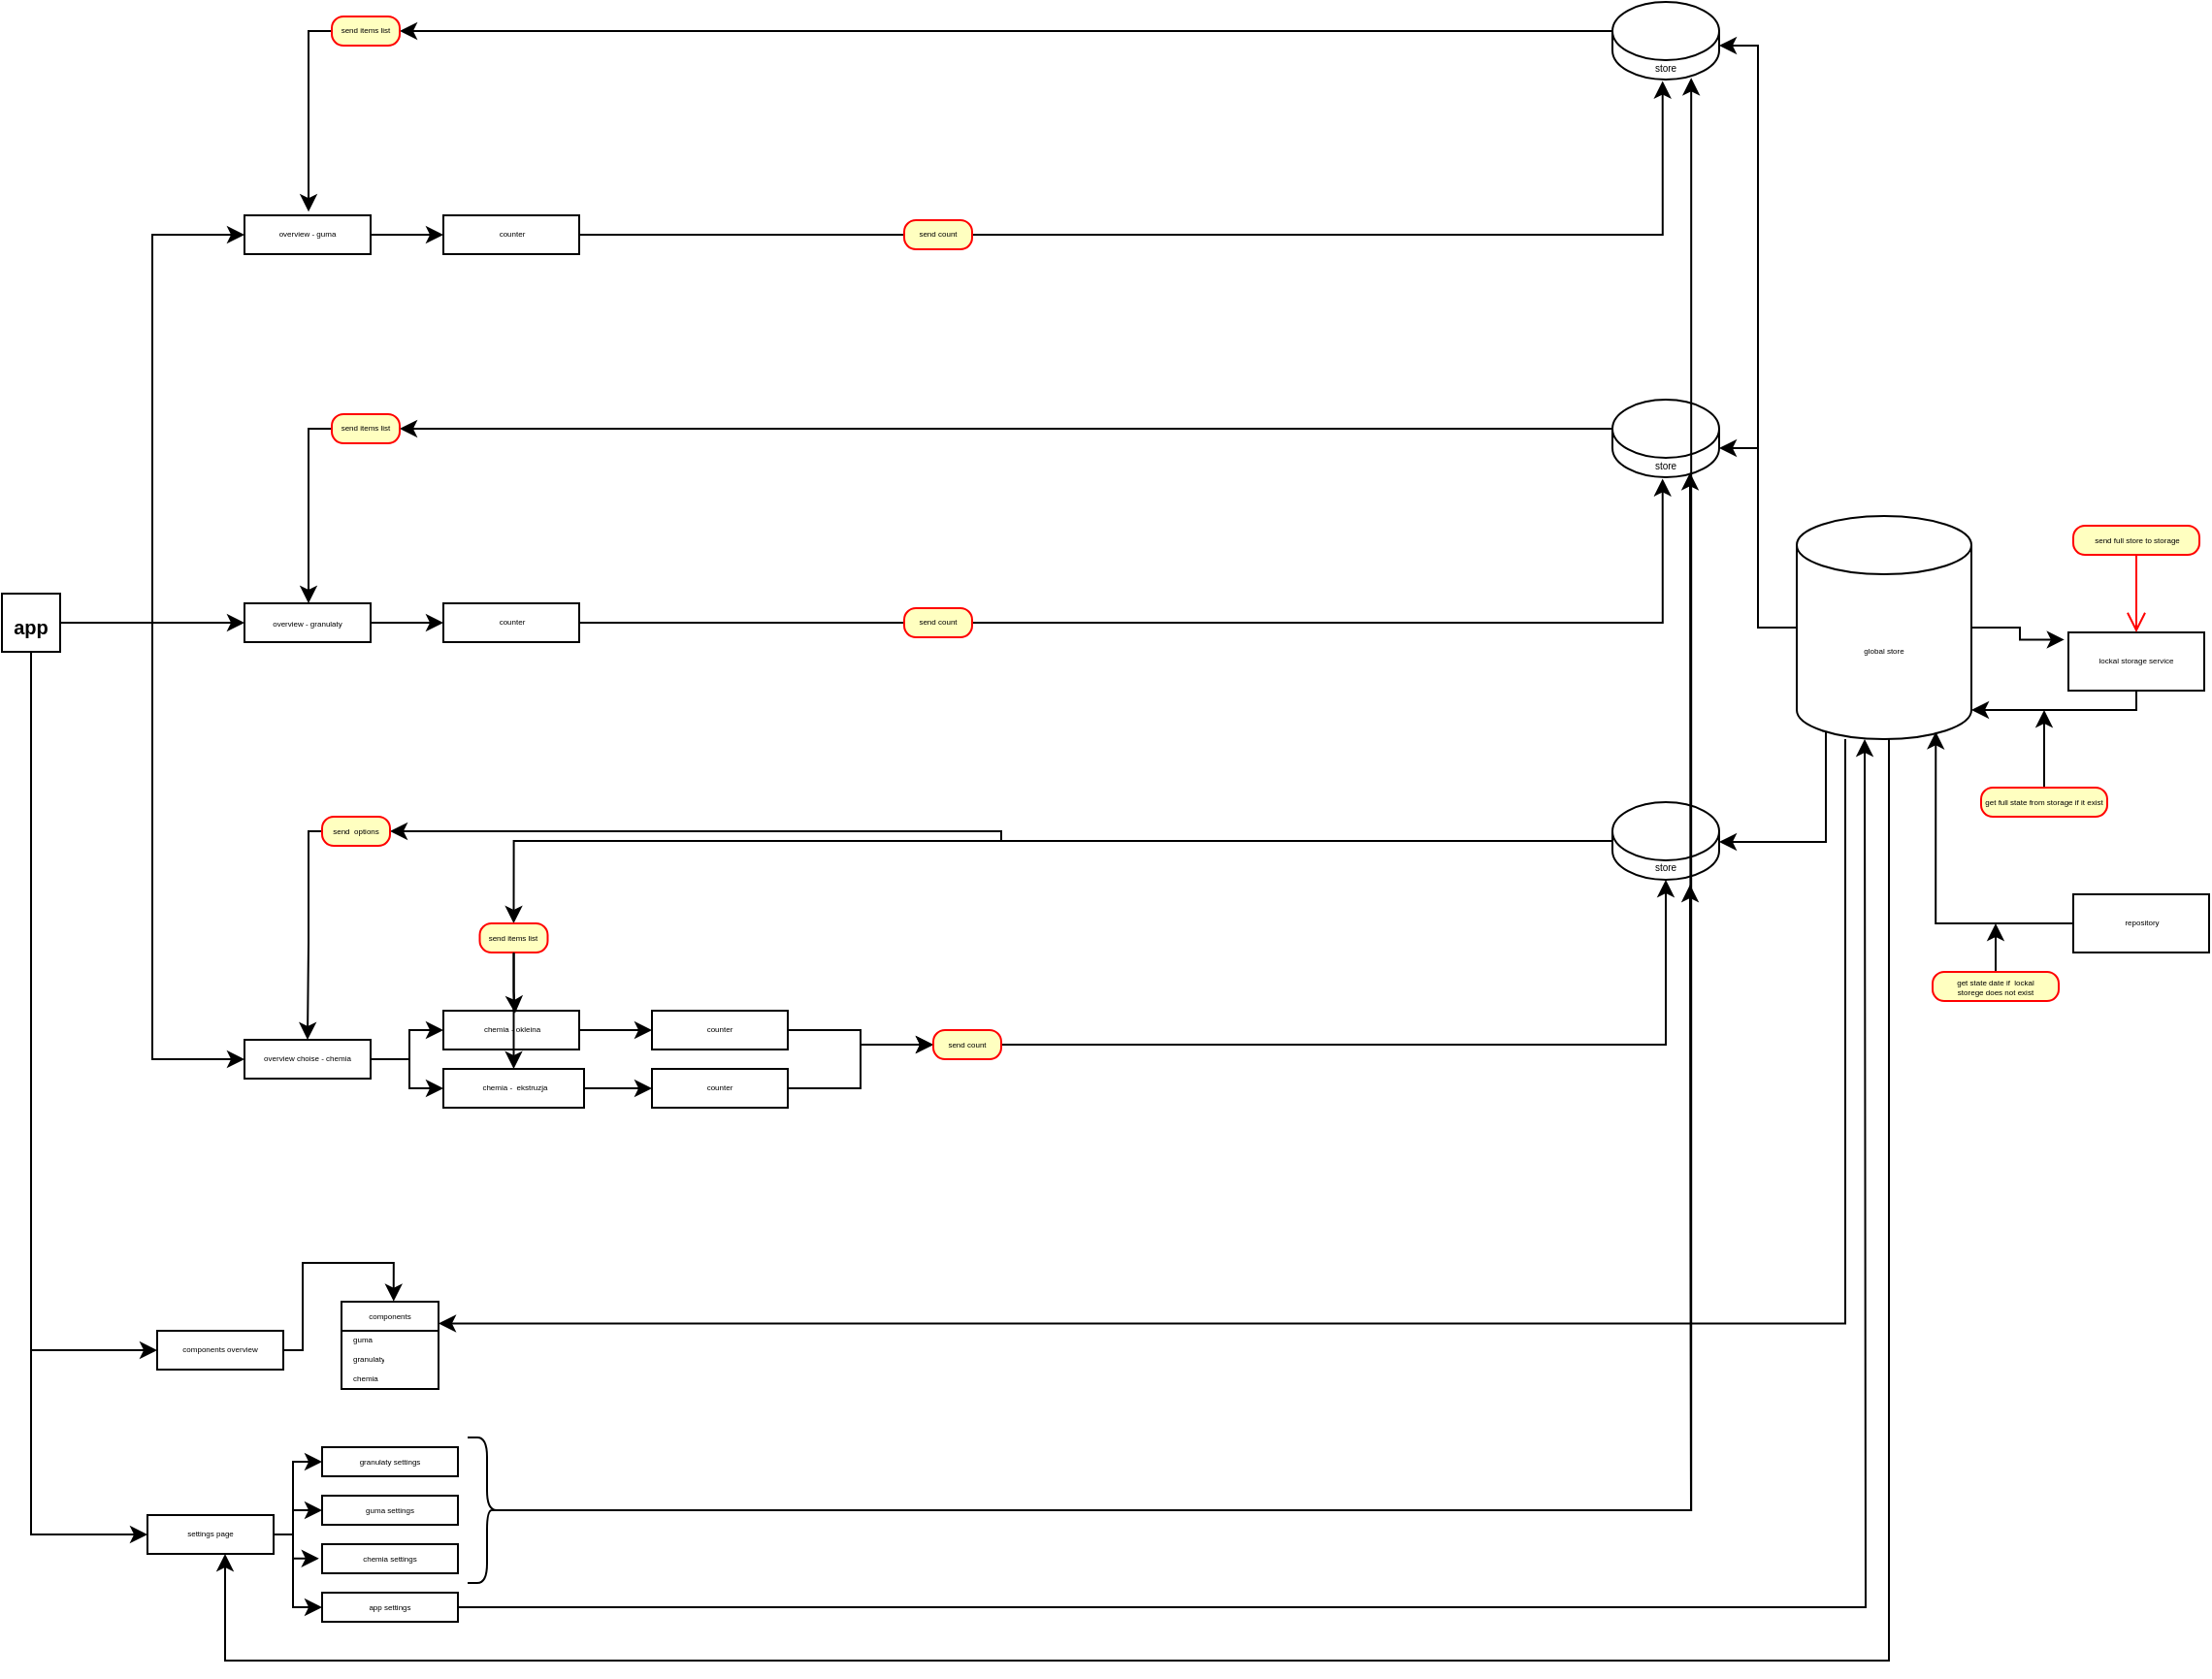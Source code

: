 <mxfile version="22.1.2" type="github">
  <diagram name="Strona-1" id="vJo_PlwXwJMytueYmFME">
    <mxGraphModel dx="1705" dy="662" grid="1" gridSize="5" guides="1" tooltips="1" connect="1" arrows="1" fold="1" page="1" pageScale="1" pageWidth="827" pageHeight="1169" math="0" shadow="0">
      <root>
        <mxCell id="0" />
        <mxCell id="1" parent="0" />
        <mxCell id="5t5Oaj507h6tdn1SH8KS-3" style="edgeStyle=orthogonalEdgeStyle;rounded=0;orthogonalLoop=1;jettySize=auto;html=1;entryX=0;entryY=0.5;entryDx=0;entryDy=0;" parent="1" source="ZPlOU_6iHk0x4p4LW6sb-2" target="ZPlOU_6iHk0x4p4LW6sb-3" edge="1">
          <mxGeometry relative="1" as="geometry" />
        </mxCell>
        <mxCell id="5t5Oaj507h6tdn1SH8KS-4" style="edgeStyle=orthogonalEdgeStyle;rounded=0;orthogonalLoop=1;jettySize=auto;html=1;" parent="1" source="ZPlOU_6iHk0x4p4LW6sb-2" target="ZPlOU_6iHk0x4p4LW6sb-4" edge="1">
          <mxGeometry relative="1" as="geometry">
            <Array as="points">
              <mxPoint x="65" y="560" />
              <mxPoint x="65" y="560" />
            </Array>
          </mxGeometry>
        </mxCell>
        <mxCell id="5t5Oaj507h6tdn1SH8KS-5" style="edgeStyle=orthogonalEdgeStyle;rounded=0;orthogonalLoop=1;jettySize=auto;html=1;entryX=0;entryY=0.5;entryDx=0;entryDy=0;" parent="1" source="ZPlOU_6iHk0x4p4LW6sb-2" target="ZPlOU_6iHk0x4p4LW6sb-5" edge="1">
          <mxGeometry relative="1" as="geometry" />
        </mxCell>
        <mxCell id="Ds20pNaJ0cgTHtjapRfq-3" style="edgeStyle=orthogonalEdgeStyle;rounded=0;orthogonalLoop=1;jettySize=auto;html=1;entryX=0;entryY=0.5;entryDx=0;entryDy=0;" edge="1" parent="1" source="ZPlOU_6iHk0x4p4LW6sb-2" target="Ds20pNaJ0cgTHtjapRfq-2">
          <mxGeometry relative="1" as="geometry">
            <Array as="points">
              <mxPoint x="30" y="935" />
            </Array>
          </mxGeometry>
        </mxCell>
        <mxCell id="Ds20pNaJ0cgTHtjapRfq-36" style="edgeStyle=orthogonalEdgeStyle;rounded=0;orthogonalLoop=1;jettySize=auto;html=1;entryX=0;entryY=0.5;entryDx=0;entryDy=0;" edge="1" parent="1" source="ZPlOU_6iHk0x4p4LW6sb-2" target="Ds20pNaJ0cgTHtjapRfq-35">
          <mxGeometry relative="1" as="geometry">
            <Array as="points">
              <mxPoint x="30" y="1030" />
            </Array>
          </mxGeometry>
        </mxCell>
        <mxCell id="ZPlOU_6iHk0x4p4LW6sb-2" value="&lt;h1 style=&quot;line-height: 0%;&quot;&gt;&lt;font style=&quot;font-size: 10px;&quot;&gt;app&lt;/font&gt;&lt;/h1&gt;" style="whiteSpace=wrap;html=1;aspect=fixed;strokeWidth=1;" parent="1" vertex="1">
          <mxGeometry x="15" y="545" width="30" height="30" as="geometry" />
        </mxCell>
        <mxCell id="5t5Oaj507h6tdn1SH8KS-15" style="edgeStyle=orthogonalEdgeStyle;rounded=0;orthogonalLoop=1;jettySize=auto;html=1;entryX=0;entryY=0.5;entryDx=0;entryDy=0;" parent="1" source="ZPlOU_6iHk0x4p4LW6sb-3" target="5t5Oaj507h6tdn1SH8KS-9" edge="1">
          <mxGeometry relative="1" as="geometry" />
        </mxCell>
        <mxCell id="ZPlOU_6iHk0x4p4LW6sb-3" value="overview - guma" style="rounded=0;whiteSpace=wrap;html=1;fontSize=4;" parent="1" vertex="1">
          <mxGeometry x="140" y="350" width="65" height="20" as="geometry" />
        </mxCell>
        <mxCell id="5t5Oaj507h6tdn1SH8KS-16" style="edgeStyle=orthogonalEdgeStyle;rounded=0;orthogonalLoop=1;jettySize=auto;html=1;entryX=0;entryY=0.5;entryDx=0;entryDy=0;" parent="1" source="ZPlOU_6iHk0x4p4LW6sb-4" target="5t5Oaj507h6tdn1SH8KS-11" edge="1">
          <mxGeometry relative="1" as="geometry" />
        </mxCell>
        <mxCell id="ZPlOU_6iHk0x4p4LW6sb-4" value="&lt;span style=&quot;font-size: 4px;&quot;&gt;overview - granulaty&lt;/span&gt;" style="rounded=0;whiteSpace=wrap;html=1;fontSize=6;" parent="1" vertex="1">
          <mxGeometry x="140" y="550" width="65" height="20" as="geometry" />
        </mxCell>
        <mxCell id="5t5Oaj507h6tdn1SH8KS-17" style="edgeStyle=orthogonalEdgeStyle;rounded=0;orthogonalLoop=1;jettySize=auto;html=1;entryX=0;entryY=0.5;entryDx=0;entryDy=0;" parent="1" source="ZPlOU_6iHk0x4p4LW6sb-5" target="5t5Oaj507h6tdn1SH8KS-12" edge="1">
          <mxGeometry relative="1" as="geometry" />
        </mxCell>
        <mxCell id="5t5Oaj507h6tdn1SH8KS-18" style="edgeStyle=orthogonalEdgeStyle;rounded=0;orthogonalLoop=1;jettySize=auto;html=1;" parent="1" source="ZPlOU_6iHk0x4p4LW6sb-5" target="5t5Oaj507h6tdn1SH8KS-13" edge="1">
          <mxGeometry relative="1" as="geometry" />
        </mxCell>
        <mxCell id="ZPlOU_6iHk0x4p4LW6sb-5" value="overview choise - chemia" style="rounded=0;whiteSpace=wrap;html=1;fontSize=4;" parent="1" vertex="1">
          <mxGeometry x="140" y="775" width="65" height="20" as="geometry" />
        </mxCell>
        <mxCell id="5t5Oaj507h6tdn1SH8KS-40" style="edgeStyle=orthogonalEdgeStyle;rounded=0;orthogonalLoop=1;jettySize=auto;html=1;entryX=1;entryY=0.5;entryDx=0;entryDy=0;" parent="1" source="5t5Oaj507h6tdn1SH8KS-6" target="5t5Oaj507h6tdn1SH8KS-31" edge="1">
          <mxGeometry relative="1" as="geometry">
            <Array as="points">
              <mxPoint x="685" y="255" />
              <mxPoint x="685" y="255" />
            </Array>
          </mxGeometry>
        </mxCell>
        <mxCell id="5t5Oaj507h6tdn1SH8KS-6" value="store" style="shape=cylinder3;whiteSpace=wrap;html=1;boundedLbl=1;backgroundOutline=1;size=15;fontSize=5;" parent="1" vertex="1">
          <mxGeometry x="845" y="240" width="55" height="40" as="geometry" />
        </mxCell>
        <mxCell id="5t5Oaj507h6tdn1SH8KS-9" value="counter" style="rounded=0;whiteSpace=wrap;html=1;fontSize=4;" parent="1" vertex="1">
          <mxGeometry x="242.5" y="350" width="70" height="20" as="geometry" />
        </mxCell>
        <mxCell id="Ds20pNaJ0cgTHtjapRfq-18" style="edgeStyle=orthogonalEdgeStyle;rounded=0;orthogonalLoop=1;jettySize=auto;html=1;entryX=0;entryY=0.5;entryDx=0;entryDy=0;" edge="1" parent="1" source="5t5Oaj507h6tdn1SH8KS-10" target="5t5Oaj507h6tdn1SH8KS-58">
          <mxGeometry relative="1" as="geometry" />
        </mxCell>
        <mxCell id="5t5Oaj507h6tdn1SH8KS-10" value="counter" style="rounded=0;whiteSpace=wrap;html=1;fontSize=4;" parent="1" vertex="1">
          <mxGeometry x="350" y="760" width="70" height="20" as="geometry" />
        </mxCell>
        <mxCell id="5t5Oaj507h6tdn1SH8KS-11" value="counter" style="rounded=0;whiteSpace=wrap;html=1;fontSize=4;" parent="1" vertex="1">
          <mxGeometry x="242.5" y="550" width="70" height="20" as="geometry" />
        </mxCell>
        <mxCell id="5t5Oaj507h6tdn1SH8KS-19" style="edgeStyle=orthogonalEdgeStyle;rounded=0;orthogonalLoop=1;jettySize=auto;html=1;exitX=1;exitY=0.5;exitDx=0;exitDy=0;" parent="1" source="5t5Oaj507h6tdn1SH8KS-12" target="5t5Oaj507h6tdn1SH8KS-10" edge="1">
          <mxGeometry relative="1" as="geometry" />
        </mxCell>
        <mxCell id="5t5Oaj507h6tdn1SH8KS-12" value="chemia - okleina" style="rounded=0;whiteSpace=wrap;html=1;fontSize=4;" parent="1" vertex="1">
          <mxGeometry x="242.5" y="760" width="70" height="20" as="geometry" />
        </mxCell>
        <mxCell id="5t5Oaj507h6tdn1SH8KS-22" style="edgeStyle=orthogonalEdgeStyle;rounded=0;orthogonalLoop=1;jettySize=auto;html=1;entryX=0;entryY=0.5;entryDx=0;entryDy=0;" parent="1" source="5t5Oaj507h6tdn1SH8KS-13" target="5t5Oaj507h6tdn1SH8KS-14" edge="1">
          <mxGeometry relative="1" as="geometry" />
        </mxCell>
        <mxCell id="5t5Oaj507h6tdn1SH8KS-13" value="chemia -&amp;nbsp; ekstruzja" style="rounded=0;whiteSpace=wrap;html=1;fontSize=4;" parent="1" vertex="1">
          <mxGeometry x="242.5" y="790" width="72.5" height="20" as="geometry" />
        </mxCell>
        <mxCell id="Ds20pNaJ0cgTHtjapRfq-19" style="edgeStyle=orthogonalEdgeStyle;rounded=0;orthogonalLoop=1;jettySize=auto;html=1;entryX=0;entryY=0.5;entryDx=0;entryDy=0;" edge="1" parent="1" source="5t5Oaj507h6tdn1SH8KS-14" target="5t5Oaj507h6tdn1SH8KS-58">
          <mxGeometry relative="1" as="geometry" />
        </mxCell>
        <mxCell id="5t5Oaj507h6tdn1SH8KS-14" value="counter" style="rounded=0;whiteSpace=wrap;html=1;fontSize=4;" parent="1" vertex="1">
          <mxGeometry x="350" y="790" width="70" height="20" as="geometry" />
        </mxCell>
        <mxCell id="5t5Oaj507h6tdn1SH8KS-42" style="edgeStyle=orthogonalEdgeStyle;rounded=0;orthogonalLoop=1;jettySize=auto;html=1;entryX=1;entryY=0.5;entryDx=0;entryDy=0;" parent="1" source="5t5Oaj507h6tdn1SH8KS-23" target="5t5Oaj507h6tdn1SH8KS-30" edge="1">
          <mxGeometry relative="1" as="geometry" />
        </mxCell>
        <mxCell id="5t5Oaj507h6tdn1SH8KS-45" style="edgeStyle=orthogonalEdgeStyle;rounded=0;orthogonalLoop=1;jettySize=auto;html=1;entryX=0.5;entryY=0;entryDx=0;entryDy=0;" parent="1" source="5t5Oaj507h6tdn1SH8KS-23" target="5t5Oaj507h6tdn1SH8KS-44" edge="1">
          <mxGeometry relative="1" as="geometry" />
        </mxCell>
        <mxCell id="5t5Oaj507h6tdn1SH8KS-23" value="store" style="shape=cylinder3;whiteSpace=wrap;html=1;boundedLbl=1;backgroundOutline=1;size=15;fontSize=5;" parent="1" vertex="1">
          <mxGeometry x="845" y="652.5" width="55" height="40" as="geometry" />
        </mxCell>
        <mxCell id="5t5Oaj507h6tdn1SH8KS-25" style="edgeStyle=orthogonalEdgeStyle;rounded=0;orthogonalLoop=1;jettySize=auto;html=1;" parent="1" source="5t5Oaj507h6tdn1SH8KS-28" target="ZPlOU_6iHk0x4p4LW6sb-4" edge="1">
          <mxGeometry relative="1" as="geometry">
            <Array as="points">
              <mxPoint x="173" y="460" />
            </Array>
          </mxGeometry>
        </mxCell>
        <mxCell id="5t5Oaj507h6tdn1SH8KS-24" value="store" style="shape=cylinder3;whiteSpace=wrap;html=1;boundedLbl=1;backgroundOutline=1;size=15;fontSize=5;" parent="1" vertex="1">
          <mxGeometry x="845" y="445" width="55" height="40" as="geometry" />
        </mxCell>
        <mxCell id="5t5Oaj507h6tdn1SH8KS-26" style="edgeStyle=orthogonalEdgeStyle;rounded=0;orthogonalLoop=1;jettySize=auto;html=1;entryX=0.508;entryY=-0.094;entryDx=0;entryDy=0;entryPerimeter=0;" parent="1" source="5t5Oaj507h6tdn1SH8KS-31" target="ZPlOU_6iHk0x4p4LW6sb-3" edge="1">
          <mxGeometry relative="1" as="geometry">
            <Array as="points">
              <mxPoint x="173" y="255" />
            </Array>
          </mxGeometry>
        </mxCell>
        <mxCell id="5t5Oaj507h6tdn1SH8KS-43" style="edgeStyle=orthogonalEdgeStyle;rounded=0;orthogonalLoop=1;jettySize=auto;html=1;entryX=0.5;entryY=0;entryDx=0;entryDy=0;" parent="1" source="5t5Oaj507h6tdn1SH8KS-30" target="ZPlOU_6iHk0x4p4LW6sb-5" edge="1">
          <mxGeometry relative="1" as="geometry">
            <Array as="points">
              <mxPoint x="173" y="668" />
              <mxPoint x="173" y="725" />
              <mxPoint x="173" y="725" />
            </Array>
          </mxGeometry>
        </mxCell>
        <mxCell id="5t5Oaj507h6tdn1SH8KS-30" value="send&amp;nbsp; options" style="rounded=1;whiteSpace=wrap;html=1;arcSize=40;fontColor=#000000;fillColor=#ffffc0;strokeColor=#ff0000;fontSize=4;" parent="1" vertex="1">
          <mxGeometry x="180" y="660" width="35" height="15" as="geometry" />
        </mxCell>
        <mxCell id="5t5Oaj507h6tdn1SH8KS-37" value="" style="edgeStyle=orthogonalEdgeStyle;rounded=0;orthogonalLoop=1;jettySize=auto;html=1;" parent="1" source="5t5Oaj507h6tdn1SH8KS-24" target="5t5Oaj507h6tdn1SH8KS-28" edge="1">
          <mxGeometry relative="1" as="geometry">
            <mxPoint x="250" y="510" as="sourcePoint" />
            <mxPoint x="173" y="550" as="targetPoint" />
            <Array as="points">
              <mxPoint x="690" y="460" />
              <mxPoint x="690" y="460" />
            </Array>
          </mxGeometry>
        </mxCell>
        <mxCell id="5t5Oaj507h6tdn1SH8KS-28" value="send items list" style="rounded=1;whiteSpace=wrap;html=1;arcSize=40;fontColor=#000000;fillColor=#ffffc0;strokeColor=#ff0000;fontSize=4;" parent="1" vertex="1">
          <mxGeometry x="185" y="452.5" width="35" height="15" as="geometry" />
        </mxCell>
        <mxCell id="5t5Oaj507h6tdn1SH8KS-31" value="send items list" style="rounded=1;whiteSpace=wrap;html=1;arcSize=40;fontColor=#000000;fillColor=#ffffc0;strokeColor=#ff0000;fontSize=4;" parent="1" vertex="1">
          <mxGeometry x="185" y="247.5" width="35" height="15" as="geometry" />
        </mxCell>
        <mxCell id="5t5Oaj507h6tdn1SH8KS-47" style="edgeStyle=orthogonalEdgeStyle;rounded=0;orthogonalLoop=1;jettySize=auto;html=1;entryX=0.5;entryY=0;entryDx=0;entryDy=0;" parent="1" source="5t5Oaj507h6tdn1SH8KS-44" target="5t5Oaj507h6tdn1SH8KS-13" edge="1">
          <mxGeometry relative="1" as="geometry" />
        </mxCell>
        <mxCell id="5t5Oaj507h6tdn1SH8KS-44" value="send items list" style="rounded=1;whiteSpace=wrap;html=1;arcSize=40;fontColor=#000000;fillColor=#ffffc0;strokeColor=#ff0000;fontSize=4;" parent="1" vertex="1">
          <mxGeometry x="261.25" y="715" width="35" height="15" as="geometry" />
        </mxCell>
        <mxCell id="5t5Oaj507h6tdn1SH8KS-46" style="edgeStyle=orthogonalEdgeStyle;rounded=0;orthogonalLoop=1;jettySize=auto;html=1;entryX=0.528;entryY=0.068;entryDx=0;entryDy=0;entryPerimeter=0;" parent="1" source="5t5Oaj507h6tdn1SH8KS-44" target="5t5Oaj507h6tdn1SH8KS-12" edge="1">
          <mxGeometry relative="1" as="geometry" />
        </mxCell>
        <mxCell id="5t5Oaj507h6tdn1SH8KS-48" style="edgeStyle=orthogonalEdgeStyle;rounded=0;orthogonalLoop=1;jettySize=auto;html=1;entryX=0.47;entryY=1.019;entryDx=0;entryDy=0;entryPerimeter=0;" parent="1" source="5t5Oaj507h6tdn1SH8KS-57" target="5t5Oaj507h6tdn1SH8KS-24" edge="1">
          <mxGeometry relative="1" as="geometry" />
        </mxCell>
        <mxCell id="5t5Oaj507h6tdn1SH8KS-49" style="edgeStyle=orthogonalEdgeStyle;rounded=0;orthogonalLoop=1;jettySize=auto;html=1;entryX=0.47;entryY=1.019;entryDx=0;entryDy=0;entryPerimeter=0;" parent="1" source="5t5Oaj507h6tdn1SH8KS-9" target="5t5Oaj507h6tdn1SH8KS-6" edge="1">
          <mxGeometry relative="1" as="geometry" />
        </mxCell>
        <mxCell id="5t5Oaj507h6tdn1SH8KS-56" value="send count" style="rounded=1;whiteSpace=wrap;html=1;arcSize=40;fontColor=#000000;fillColor=#ffffc0;strokeColor=#ff0000;fontSize=4;" parent="1" vertex="1">
          <mxGeometry x="480" y="352.5" width="35" height="15" as="geometry" />
        </mxCell>
        <mxCell id="Ds20pNaJ0cgTHtjapRfq-16" style="edgeStyle=orthogonalEdgeStyle;rounded=0;orthogonalLoop=1;jettySize=auto;html=1;" edge="1" parent="1" source="5t5Oaj507h6tdn1SH8KS-58" target="5t5Oaj507h6tdn1SH8KS-23">
          <mxGeometry relative="1" as="geometry" />
        </mxCell>
        <mxCell id="5t5Oaj507h6tdn1SH8KS-58" value="send count" style="rounded=1;whiteSpace=wrap;html=1;arcSize=40;fontColor=#000000;fillColor=#ffffc0;strokeColor=#ff0000;fontSize=4;" parent="1" vertex="1">
          <mxGeometry x="495" y="770" width="35" height="15" as="geometry" />
        </mxCell>
        <mxCell id="Ds20pNaJ0cgTHtjapRfq-2" value="components overview" style="rounded=0;whiteSpace=wrap;html=1;fontSize=4;" vertex="1" parent="1">
          <mxGeometry x="95" y="925" width="65" height="20" as="geometry" />
        </mxCell>
        <mxCell id="Ds20pNaJ0cgTHtjapRfq-10" style="edgeStyle=orthogonalEdgeStyle;rounded=0;orthogonalLoop=1;jettySize=auto;html=1;entryX=1;entryY=0.25;entryDx=0;entryDy=0;" edge="1" parent="1" target="Ds20pNaJ0cgTHtjapRfq-5">
          <mxGeometry relative="1" as="geometry">
            <mxPoint x="965" y="620.0" as="sourcePoint" />
            <mxPoint x="245" y="921.25" as="targetPoint" />
            <Array as="points">
              <mxPoint x="965" y="921" />
            </Array>
          </mxGeometry>
        </mxCell>
        <mxCell id="Ds20pNaJ0cgTHtjapRfq-13" style="edgeStyle=orthogonalEdgeStyle;rounded=0;orthogonalLoop=1;jettySize=auto;html=1;exitX=0.145;exitY=1;exitDx=0;exitDy=-4.35;exitPerimeter=0;" edge="1" parent="1" source="Ds20pNaJ0cgTHtjapRfq-4" target="5t5Oaj507h6tdn1SH8KS-23">
          <mxGeometry relative="1" as="geometry">
            <Array as="points">
              <mxPoint x="955" y="616" />
              <mxPoint x="955" y="673" />
            </Array>
          </mxGeometry>
        </mxCell>
        <mxCell id="Ds20pNaJ0cgTHtjapRfq-48" style="edgeStyle=orthogonalEdgeStyle;rounded=0;orthogonalLoop=1;jettySize=auto;html=1;entryX=0.5;entryY=1;entryDx=0;entryDy=0;" edge="1" parent="1">
          <mxGeometry relative="1" as="geometry">
            <mxPoint x="987.5" y="620.0" as="sourcePoint" />
            <mxPoint x="130" y="1040" as="targetPoint" />
            <Array as="points">
              <mxPoint x="987.5" y="1095" />
              <mxPoint x="130.5" y="1095" />
            </Array>
          </mxGeometry>
        </mxCell>
        <mxCell id="Ds20pNaJ0cgTHtjapRfq-4" value="global store" style="shape=cylinder3;whiteSpace=wrap;html=1;boundedLbl=1;backgroundOutline=1;size=15;fontSize=4;" vertex="1" parent="1">
          <mxGeometry x="940" y="505" width="90" height="115" as="geometry" />
        </mxCell>
        <mxCell id="Ds20pNaJ0cgTHtjapRfq-5" value="components" style="swimlane;fontStyle=0;childLayout=stackLayout;horizontal=1;startSize=15;horizontalStack=0;resizeParent=1;resizeParentMax=0;resizeLast=0;collapsible=1;marginBottom=0;whiteSpace=wrap;html=1;fontSize=4;" vertex="1" parent="1">
          <mxGeometry x="190" y="910" width="50" height="45" as="geometry">
            <mxRectangle x="190" y="910" width="45" height="20" as="alternateBounds" />
          </mxGeometry>
        </mxCell>
        <mxCell id="Ds20pNaJ0cgTHtjapRfq-6" value="guma" style="text;strokeColor=none;fillColor=none;align=left;verticalAlign=middle;spacingLeft=4;spacingRight=4;overflow=hidden;points=[[0,0.5],[1,0.5]];portConstraint=eastwest;rotatable=0;whiteSpace=wrap;html=1;fontSize=4;" vertex="1" parent="Ds20pNaJ0cgTHtjapRfq-5">
          <mxGeometry y="15" width="50" height="10" as="geometry" />
        </mxCell>
        <mxCell id="Ds20pNaJ0cgTHtjapRfq-7" value="granulaty" style="text;strokeColor=none;fillColor=none;align=left;verticalAlign=middle;spacingLeft=4;spacingRight=4;overflow=hidden;points=[[0,0.5],[1,0.5]];portConstraint=eastwest;rotatable=0;whiteSpace=wrap;html=1;fontSize=4;" vertex="1" parent="Ds20pNaJ0cgTHtjapRfq-5">
          <mxGeometry y="25" width="50" height="10" as="geometry" />
        </mxCell>
        <mxCell id="Ds20pNaJ0cgTHtjapRfq-8" value="chemia" style="text;strokeColor=none;fillColor=none;align=left;verticalAlign=middle;spacingLeft=4;spacingRight=4;overflow=hidden;points=[[0,0.5],[1,0.5]];portConstraint=eastwest;rotatable=0;whiteSpace=wrap;html=1;fontSize=4;" vertex="1" parent="Ds20pNaJ0cgTHtjapRfq-5">
          <mxGeometry y="35" width="50" height="10" as="geometry" />
        </mxCell>
        <mxCell id="Ds20pNaJ0cgTHtjapRfq-9" style="edgeStyle=orthogonalEdgeStyle;rounded=0;orthogonalLoop=1;jettySize=auto;html=1;entryX=0.537;entryY=-0.004;entryDx=0;entryDy=0;entryPerimeter=0;" edge="1" parent="1" source="Ds20pNaJ0cgTHtjapRfq-2" target="Ds20pNaJ0cgTHtjapRfq-5">
          <mxGeometry relative="1" as="geometry">
            <Array as="points">
              <mxPoint x="170" y="935" />
              <mxPoint x="170" y="890" />
              <mxPoint x="217" y="890" />
            </Array>
          </mxGeometry>
        </mxCell>
        <mxCell id="Ds20pNaJ0cgTHtjapRfq-14" style="edgeStyle=orthogonalEdgeStyle;rounded=0;orthogonalLoop=1;jettySize=auto;html=1;entryX=1;entryY=1;entryDx=0;entryDy=-15;entryPerimeter=0;" edge="1" parent="1" source="Ds20pNaJ0cgTHtjapRfq-4" target="5t5Oaj507h6tdn1SH8KS-24">
          <mxGeometry relative="1" as="geometry" />
        </mxCell>
        <mxCell id="Ds20pNaJ0cgTHtjapRfq-15" style="edgeStyle=orthogonalEdgeStyle;rounded=0;orthogonalLoop=1;jettySize=auto;html=1;entryX=1;entryY=0;entryDx=0;entryDy=22.5;entryPerimeter=0;" edge="1" parent="1" source="Ds20pNaJ0cgTHtjapRfq-4" target="5t5Oaj507h6tdn1SH8KS-6">
          <mxGeometry relative="1" as="geometry" />
        </mxCell>
        <mxCell id="Ds20pNaJ0cgTHtjapRfq-17" value="" style="edgeStyle=orthogonalEdgeStyle;rounded=0;orthogonalLoop=1;jettySize=auto;html=1;entryX=0.47;entryY=1.019;entryDx=0;entryDy=0;entryPerimeter=0;" edge="1" parent="1" source="5t5Oaj507h6tdn1SH8KS-11" target="5t5Oaj507h6tdn1SH8KS-57">
          <mxGeometry relative="1" as="geometry">
            <mxPoint x="313" y="560" as="sourcePoint" />
            <mxPoint x="646" y="481" as="targetPoint" />
            <Array as="points">
              <mxPoint x="497" y="560" />
            </Array>
          </mxGeometry>
        </mxCell>
        <mxCell id="5t5Oaj507h6tdn1SH8KS-57" value="send count" style="rounded=1;whiteSpace=wrap;html=1;arcSize=40;fontColor=#000000;fillColor=#ffffc0;strokeColor=#ff0000;fontSize=4;" parent="1" vertex="1">
          <mxGeometry x="480" y="552.5" width="35" height="15" as="geometry" />
        </mxCell>
        <mxCell id="Ds20pNaJ0cgTHtjapRfq-20" value="lockal storage service" style="rounded=0;whiteSpace=wrap;html=1;fontSize=4;" vertex="1" parent="1">
          <mxGeometry x="1080" y="565" width="70" height="30" as="geometry" />
        </mxCell>
        <mxCell id="Ds20pNaJ0cgTHtjapRfq-22" value="send full store to storage" style="rounded=1;whiteSpace=wrap;html=1;arcSize=40;fontColor=#000000;fillColor=#ffffc0;strokeColor=#ff0000;fontSize=4;" vertex="1" parent="1">
          <mxGeometry x="1082.5" y="510" width="65" height="15" as="geometry" />
        </mxCell>
        <mxCell id="Ds20pNaJ0cgTHtjapRfq-23" value="" style="edgeStyle=orthogonalEdgeStyle;html=1;verticalAlign=bottom;endArrow=open;endSize=8;strokeColor=#ff0000;rounded=0;" edge="1" source="Ds20pNaJ0cgTHtjapRfq-22" parent="1">
          <mxGeometry relative="1" as="geometry">
            <mxPoint x="1115" y="565" as="targetPoint" />
          </mxGeometry>
        </mxCell>
        <mxCell id="Ds20pNaJ0cgTHtjapRfq-24" style="edgeStyle=orthogonalEdgeStyle;rounded=0;orthogonalLoop=1;jettySize=auto;html=1;entryX=-0.03;entryY=0.124;entryDx=0;entryDy=0;entryPerimeter=0;" edge="1" parent="1" source="Ds20pNaJ0cgTHtjapRfq-4" target="Ds20pNaJ0cgTHtjapRfq-20">
          <mxGeometry relative="1" as="geometry" />
        </mxCell>
        <mxCell id="Ds20pNaJ0cgTHtjapRfq-65" style="edgeStyle=orthogonalEdgeStyle;rounded=0;orthogonalLoop=1;jettySize=auto;html=1;" edge="1" parent="1" source="Ds20pNaJ0cgTHtjapRfq-28">
          <mxGeometry relative="1" as="geometry">
            <mxPoint x="1067.5" y="605" as="targetPoint" />
          </mxGeometry>
        </mxCell>
        <mxCell id="Ds20pNaJ0cgTHtjapRfq-28" value="get full state from storage if it exist" style="rounded=1;whiteSpace=wrap;html=1;arcSize=40;fontColor=#000000;fillColor=#ffffc0;strokeColor=#ff0000;fontSize=4;" vertex="1" parent="1">
          <mxGeometry x="1035" y="645" width="65" height="15" as="geometry" />
        </mxCell>
        <mxCell id="Ds20pNaJ0cgTHtjapRfq-30" value="repository" style="rounded=0;whiteSpace=wrap;html=1;fontSize=4;" vertex="1" parent="1">
          <mxGeometry x="1082.5" y="700" width="70" height="30" as="geometry" />
        </mxCell>
        <mxCell id="Ds20pNaJ0cgTHtjapRfq-31" style="edgeStyle=orthogonalEdgeStyle;rounded=0;orthogonalLoop=1;jettySize=auto;html=1;entryX=0.796;entryY=0.967;entryDx=0;entryDy=0;entryPerimeter=0;" edge="1" parent="1" source="Ds20pNaJ0cgTHtjapRfq-30" target="Ds20pNaJ0cgTHtjapRfq-4">
          <mxGeometry relative="1" as="geometry" />
        </mxCell>
        <mxCell id="Ds20pNaJ0cgTHtjapRfq-33" style="edgeStyle=orthogonalEdgeStyle;rounded=0;orthogonalLoop=1;jettySize=auto;html=1;" edge="1" parent="1" source="Ds20pNaJ0cgTHtjapRfq-32">
          <mxGeometry relative="1" as="geometry">
            <mxPoint x="1042.5" y="715" as="targetPoint" />
          </mxGeometry>
        </mxCell>
        <mxCell id="Ds20pNaJ0cgTHtjapRfq-32" value="get state date if&amp;nbsp; lockal storege&amp;nbsp;does not exist" style="rounded=1;whiteSpace=wrap;html=1;arcSize=40;fontColor=#000000;fillColor=#ffffc0;strokeColor=#ff0000;fontSize=4;" vertex="1" parent="1">
          <mxGeometry x="1010" y="740" width="65" height="15" as="geometry" />
        </mxCell>
        <mxCell id="Ds20pNaJ0cgTHtjapRfq-43" style="edgeStyle=orthogonalEdgeStyle;rounded=0;orthogonalLoop=1;jettySize=auto;html=1;entryX=0;entryY=0.5;entryDx=0;entryDy=0;" edge="1" parent="1" source="Ds20pNaJ0cgTHtjapRfq-35" target="Ds20pNaJ0cgTHtjapRfq-38">
          <mxGeometry relative="1" as="geometry">
            <Array as="points">
              <mxPoint x="165" y="1030" />
              <mxPoint x="165" y="992" />
            </Array>
          </mxGeometry>
        </mxCell>
        <mxCell id="Ds20pNaJ0cgTHtjapRfq-44" style="edgeStyle=orthogonalEdgeStyle;rounded=0;orthogonalLoop=1;jettySize=auto;html=1;entryX=0;entryY=0.5;entryDx=0;entryDy=0;" edge="1" parent="1" source="Ds20pNaJ0cgTHtjapRfq-35" target="Ds20pNaJ0cgTHtjapRfq-39">
          <mxGeometry relative="1" as="geometry">
            <Array as="points">
              <mxPoint x="165" y="1030" />
              <mxPoint x="165" y="1018" />
            </Array>
          </mxGeometry>
        </mxCell>
        <mxCell id="Ds20pNaJ0cgTHtjapRfq-47" style="edgeStyle=orthogonalEdgeStyle;rounded=0;orthogonalLoop=1;jettySize=auto;html=1;entryX=0;entryY=0.5;entryDx=0;entryDy=0;" edge="1" parent="1" source="Ds20pNaJ0cgTHtjapRfq-35" target="Ds20pNaJ0cgTHtjapRfq-41">
          <mxGeometry relative="1" as="geometry">
            <Array as="points">
              <mxPoint x="165" y="1030" />
              <mxPoint x="165" y="1068" />
            </Array>
          </mxGeometry>
        </mxCell>
        <mxCell id="Ds20pNaJ0cgTHtjapRfq-35" value="settings page&lt;br&gt;" style="rounded=0;whiteSpace=wrap;html=1;fontSize=4;" vertex="1" parent="1">
          <mxGeometry x="90" y="1020" width="65" height="20" as="geometry" />
        </mxCell>
        <mxCell id="Ds20pNaJ0cgTHtjapRfq-38" value="granulaty settings" style="rounded=0;whiteSpace=wrap;html=1;fontSize=4;" vertex="1" parent="1">
          <mxGeometry x="180" y="985" width="70" height="15" as="geometry" />
        </mxCell>
        <mxCell id="Ds20pNaJ0cgTHtjapRfq-39" value="guma settings" style="rounded=0;whiteSpace=wrap;html=1;fontSize=4;" vertex="1" parent="1">
          <mxGeometry x="180" y="1010" width="70" height="15" as="geometry" />
        </mxCell>
        <mxCell id="Ds20pNaJ0cgTHtjapRfq-40" value="chemia settings" style="rounded=0;whiteSpace=wrap;html=1;fontSize=4;" vertex="1" parent="1">
          <mxGeometry x="180" y="1035" width="70" height="15" as="geometry" />
        </mxCell>
        <mxCell id="Ds20pNaJ0cgTHtjapRfq-63" style="edgeStyle=orthogonalEdgeStyle;rounded=0;orthogonalLoop=1;jettySize=auto;html=1;exitX=1;exitY=0.5;exitDx=0;exitDy=0;" edge="1" parent="1" source="Ds20pNaJ0cgTHtjapRfq-41">
          <mxGeometry relative="1" as="geometry">
            <mxPoint x="975" y="620" as="targetPoint" />
            <mxPoint x="260" y="1067.529" as="sourcePoint" />
          </mxGeometry>
        </mxCell>
        <mxCell id="Ds20pNaJ0cgTHtjapRfq-41" value="app settings" style="rounded=0;whiteSpace=wrap;html=1;fontSize=4;" vertex="1" parent="1">
          <mxGeometry x="180" y="1060" width="70" height="15" as="geometry" />
        </mxCell>
        <mxCell id="Ds20pNaJ0cgTHtjapRfq-45" style="edgeStyle=orthogonalEdgeStyle;rounded=0;orthogonalLoop=1;jettySize=auto;html=1;entryX=-0.023;entryY=0.495;entryDx=0;entryDy=0;entryPerimeter=0;" edge="1" parent="1" source="Ds20pNaJ0cgTHtjapRfq-35" target="Ds20pNaJ0cgTHtjapRfq-40">
          <mxGeometry relative="1" as="geometry">
            <Array as="points">
              <mxPoint x="165" y="1030" />
              <mxPoint x="165" y="1042" />
            </Array>
          </mxGeometry>
        </mxCell>
        <mxCell id="Ds20pNaJ0cgTHtjapRfq-60" style="edgeStyle=orthogonalEdgeStyle;rounded=0;orthogonalLoop=1;jettySize=auto;html=1;entryX=0.738;entryY=0.979;entryDx=0;entryDy=0;entryPerimeter=0;" edge="1" parent="1" source="Ds20pNaJ0cgTHtjapRfq-58" target="5t5Oaj507h6tdn1SH8KS-6">
          <mxGeometry relative="1" as="geometry">
            <mxPoint x="890" y="695" as="targetPoint" />
          </mxGeometry>
        </mxCell>
        <mxCell id="Ds20pNaJ0cgTHtjapRfq-61" style="edgeStyle=orthogonalEdgeStyle;rounded=0;orthogonalLoop=1;jettySize=auto;html=1;" edge="1" parent="1" source="Ds20pNaJ0cgTHtjapRfq-58">
          <mxGeometry relative="1" as="geometry">
            <mxPoint x="885" y="695" as="targetPoint" />
          </mxGeometry>
        </mxCell>
        <mxCell id="Ds20pNaJ0cgTHtjapRfq-62" style="edgeStyle=orthogonalEdgeStyle;rounded=0;orthogonalLoop=1;jettySize=auto;html=1;exitX=0.1;exitY=0.5;exitDx=0;exitDy=0;exitPerimeter=0;" edge="1" parent="1" source="Ds20pNaJ0cgTHtjapRfq-58">
          <mxGeometry relative="1" as="geometry">
            <mxPoint x="885" y="482.647" as="targetPoint" />
          </mxGeometry>
        </mxCell>
        <mxCell id="Ds20pNaJ0cgTHtjapRfq-58" value="" style="shape=curlyBracket;whiteSpace=wrap;html=1;rounded=1;flipH=1;labelPosition=right;verticalLabelPosition=middle;align=left;verticalAlign=middle;" vertex="1" parent="1">
          <mxGeometry x="255" y="980" width="20" height="75" as="geometry" />
        </mxCell>
        <mxCell id="Ds20pNaJ0cgTHtjapRfq-64" style="edgeStyle=orthogonalEdgeStyle;rounded=0;orthogonalLoop=1;jettySize=auto;html=1;entryX=1;entryY=1;entryDx=0;entryDy=-15;entryPerimeter=0;" edge="1" parent="1" source="Ds20pNaJ0cgTHtjapRfq-20" target="Ds20pNaJ0cgTHtjapRfq-4">
          <mxGeometry relative="1" as="geometry">
            <Array as="points">
              <mxPoint x="1115" y="605" />
            </Array>
          </mxGeometry>
        </mxCell>
      </root>
    </mxGraphModel>
  </diagram>
</mxfile>
